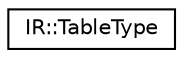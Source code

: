digraph "Graphical Class Hierarchy"
{
  edge [fontname="Helvetica",fontsize="10",labelfontname="Helvetica",labelfontsize="10"];
  node [fontname="Helvetica",fontsize="10",shape=record];
  rankdir="LR";
  Node0 [label="IR::TableType",height=0.2,width=0.4,color="black", fillcolor="white", style="filled",URL="$struct_i_r_1_1_table_type.html"];
}
